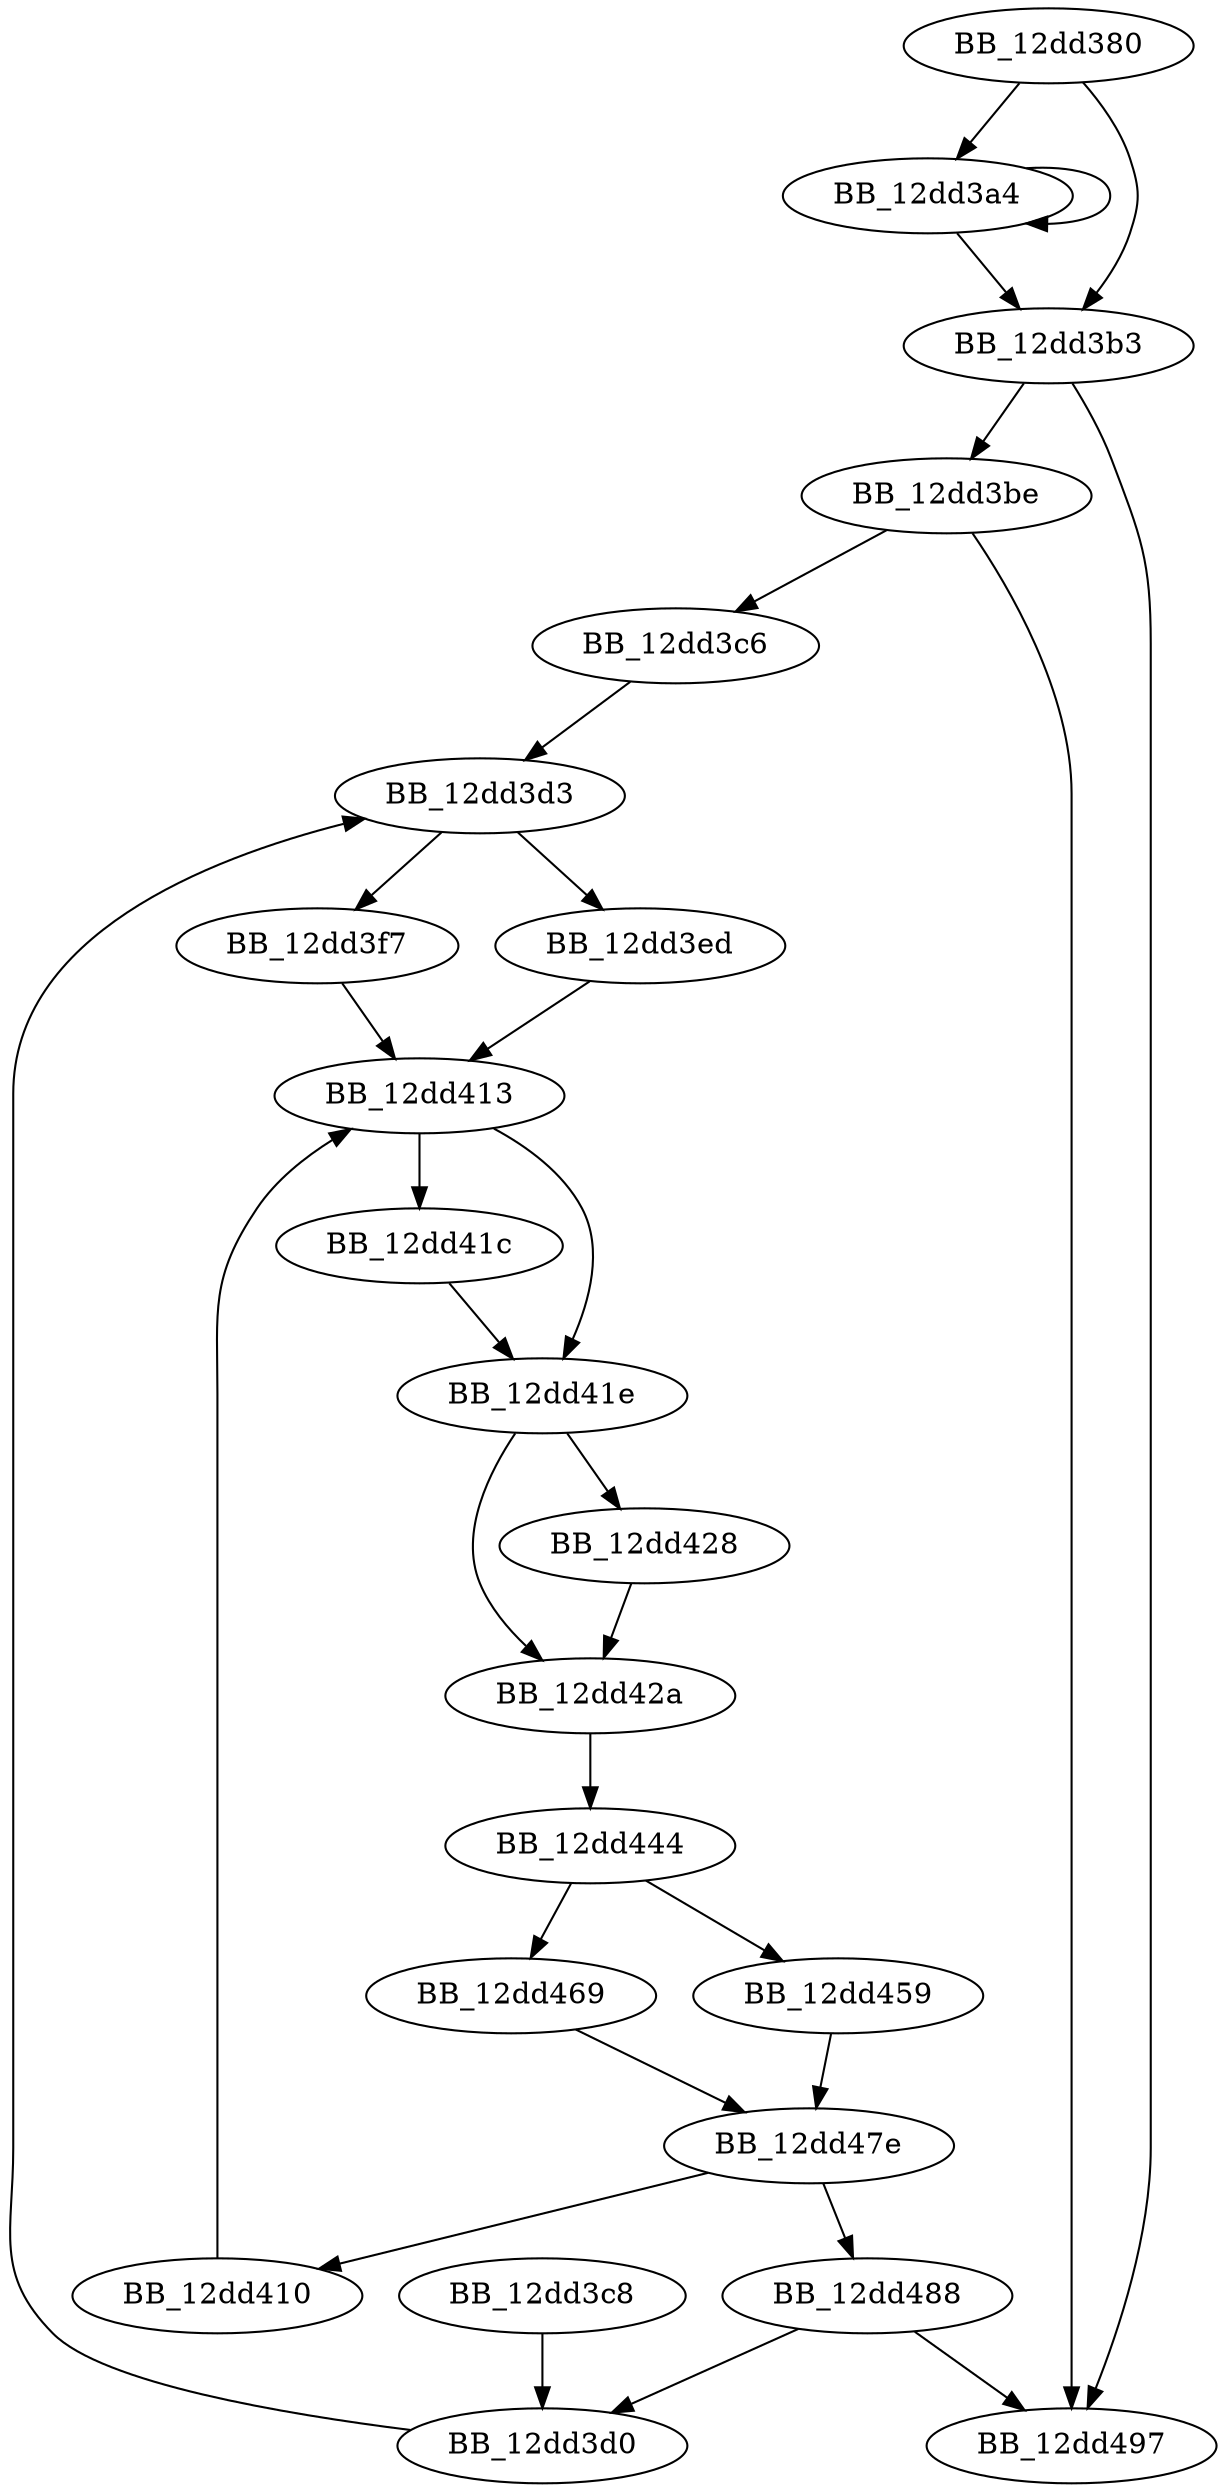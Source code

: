 DiGraph sub_12DD380{
BB_12dd380->BB_12dd3a4
BB_12dd380->BB_12dd3b3
BB_12dd3a4->BB_12dd3a4
BB_12dd3a4->BB_12dd3b3
BB_12dd3b3->BB_12dd3be
BB_12dd3b3->BB_12dd497
BB_12dd3be->BB_12dd3c6
BB_12dd3be->BB_12dd497
BB_12dd3c6->BB_12dd3d3
BB_12dd3c8->BB_12dd3d0
BB_12dd3d0->BB_12dd3d3
BB_12dd3d3->BB_12dd3ed
BB_12dd3d3->BB_12dd3f7
BB_12dd3ed->BB_12dd413
BB_12dd3f7->BB_12dd413
BB_12dd410->BB_12dd413
BB_12dd413->BB_12dd41c
BB_12dd413->BB_12dd41e
BB_12dd41c->BB_12dd41e
BB_12dd41e->BB_12dd428
BB_12dd41e->BB_12dd42a
BB_12dd428->BB_12dd42a
BB_12dd42a->BB_12dd444
BB_12dd444->BB_12dd459
BB_12dd444->BB_12dd469
BB_12dd459->BB_12dd47e
BB_12dd469->BB_12dd47e
BB_12dd47e->BB_12dd410
BB_12dd47e->BB_12dd488
BB_12dd488->BB_12dd3d0
BB_12dd488->BB_12dd497
}
